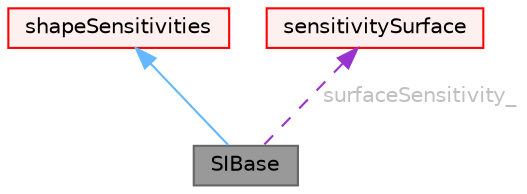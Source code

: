 digraph "SIBase"
{
 // LATEX_PDF_SIZE
  bgcolor="transparent";
  edge [fontname=Helvetica,fontsize=10,labelfontname=Helvetica,labelfontsize=10];
  node [fontname=Helvetica,fontsize=10,shape=box,height=0.2,width=0.4];
  Node1 [id="Node000001",label="SIBase",height=0.2,width=0.4,color="gray40", fillcolor="grey60", style="filled", fontcolor="black",tooltip="Base class for Surface Integral-based sensitivity derivatives."];
  Node2 -> Node1 [id="edge1_Node000001_Node000002",dir="back",color="steelblue1",style="solid",tooltip=" "];
  Node2 [id="Node000002",label="shapeSensitivities",height=0.2,width=0.4,color="red", fillcolor="#FFF0F0", style="filled",URL="$classFoam_1_1incompressible_1_1shapeSensitivities.html",tooltip=" "];
  Node87 -> Node1 [id="edge2_Node000001_Node000087",dir="back",color="darkorchid3",style="dashed",tooltip=" ",label=" surfaceSensitivity_",fontcolor="grey" ];
  Node87 [id="Node000087",label="sensitivitySurface",height=0.2,width=0.4,color="red", fillcolor="#FFF0F0", style="filled",URL="$classFoam_1_1incompressible_1_1sensitivitySurface.html",tooltip="Calculation of adjoint based sensitivities at wall faces."];
}

